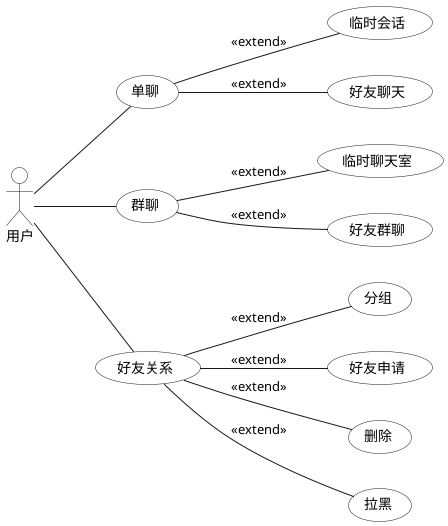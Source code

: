 @startuml
'最近一次更新时间: 2024-05-05
left to right direction

:用户: as User #white

(单聊) as (Use1) #white
  (临时会话) as (Use11) #white
  (好友聊天) as (Use12) #white
(群聊) as (Use2) #white
  (临时聊天室) as (Use21) #white
  (好友群聊) as (Use22) #white
(好友关系) as (Use3) #white
  (分组) as (Use31) #white
  (好友申请) as (Use32) #white
  (删除) as (Use33) #white
  (拉黑) as (Use34) #white

User -down- (Use1)
User -down- (Use2)
User -down- (Use3)

(Use1) -- (Use11):<<extend>>
(Use1) -- (Use12):<<extend>>
(Use2) -- (Use21):<<extend>>
(Use2) -- (Use22):<<extend>>
(Use3) -- (Use31):<<extend>>
(Use3) -- (Use32):<<extend>>
(Use3) -- (Use33):<<extend>>
(Use3) -- (Use34):<<extend>>

@enduml
